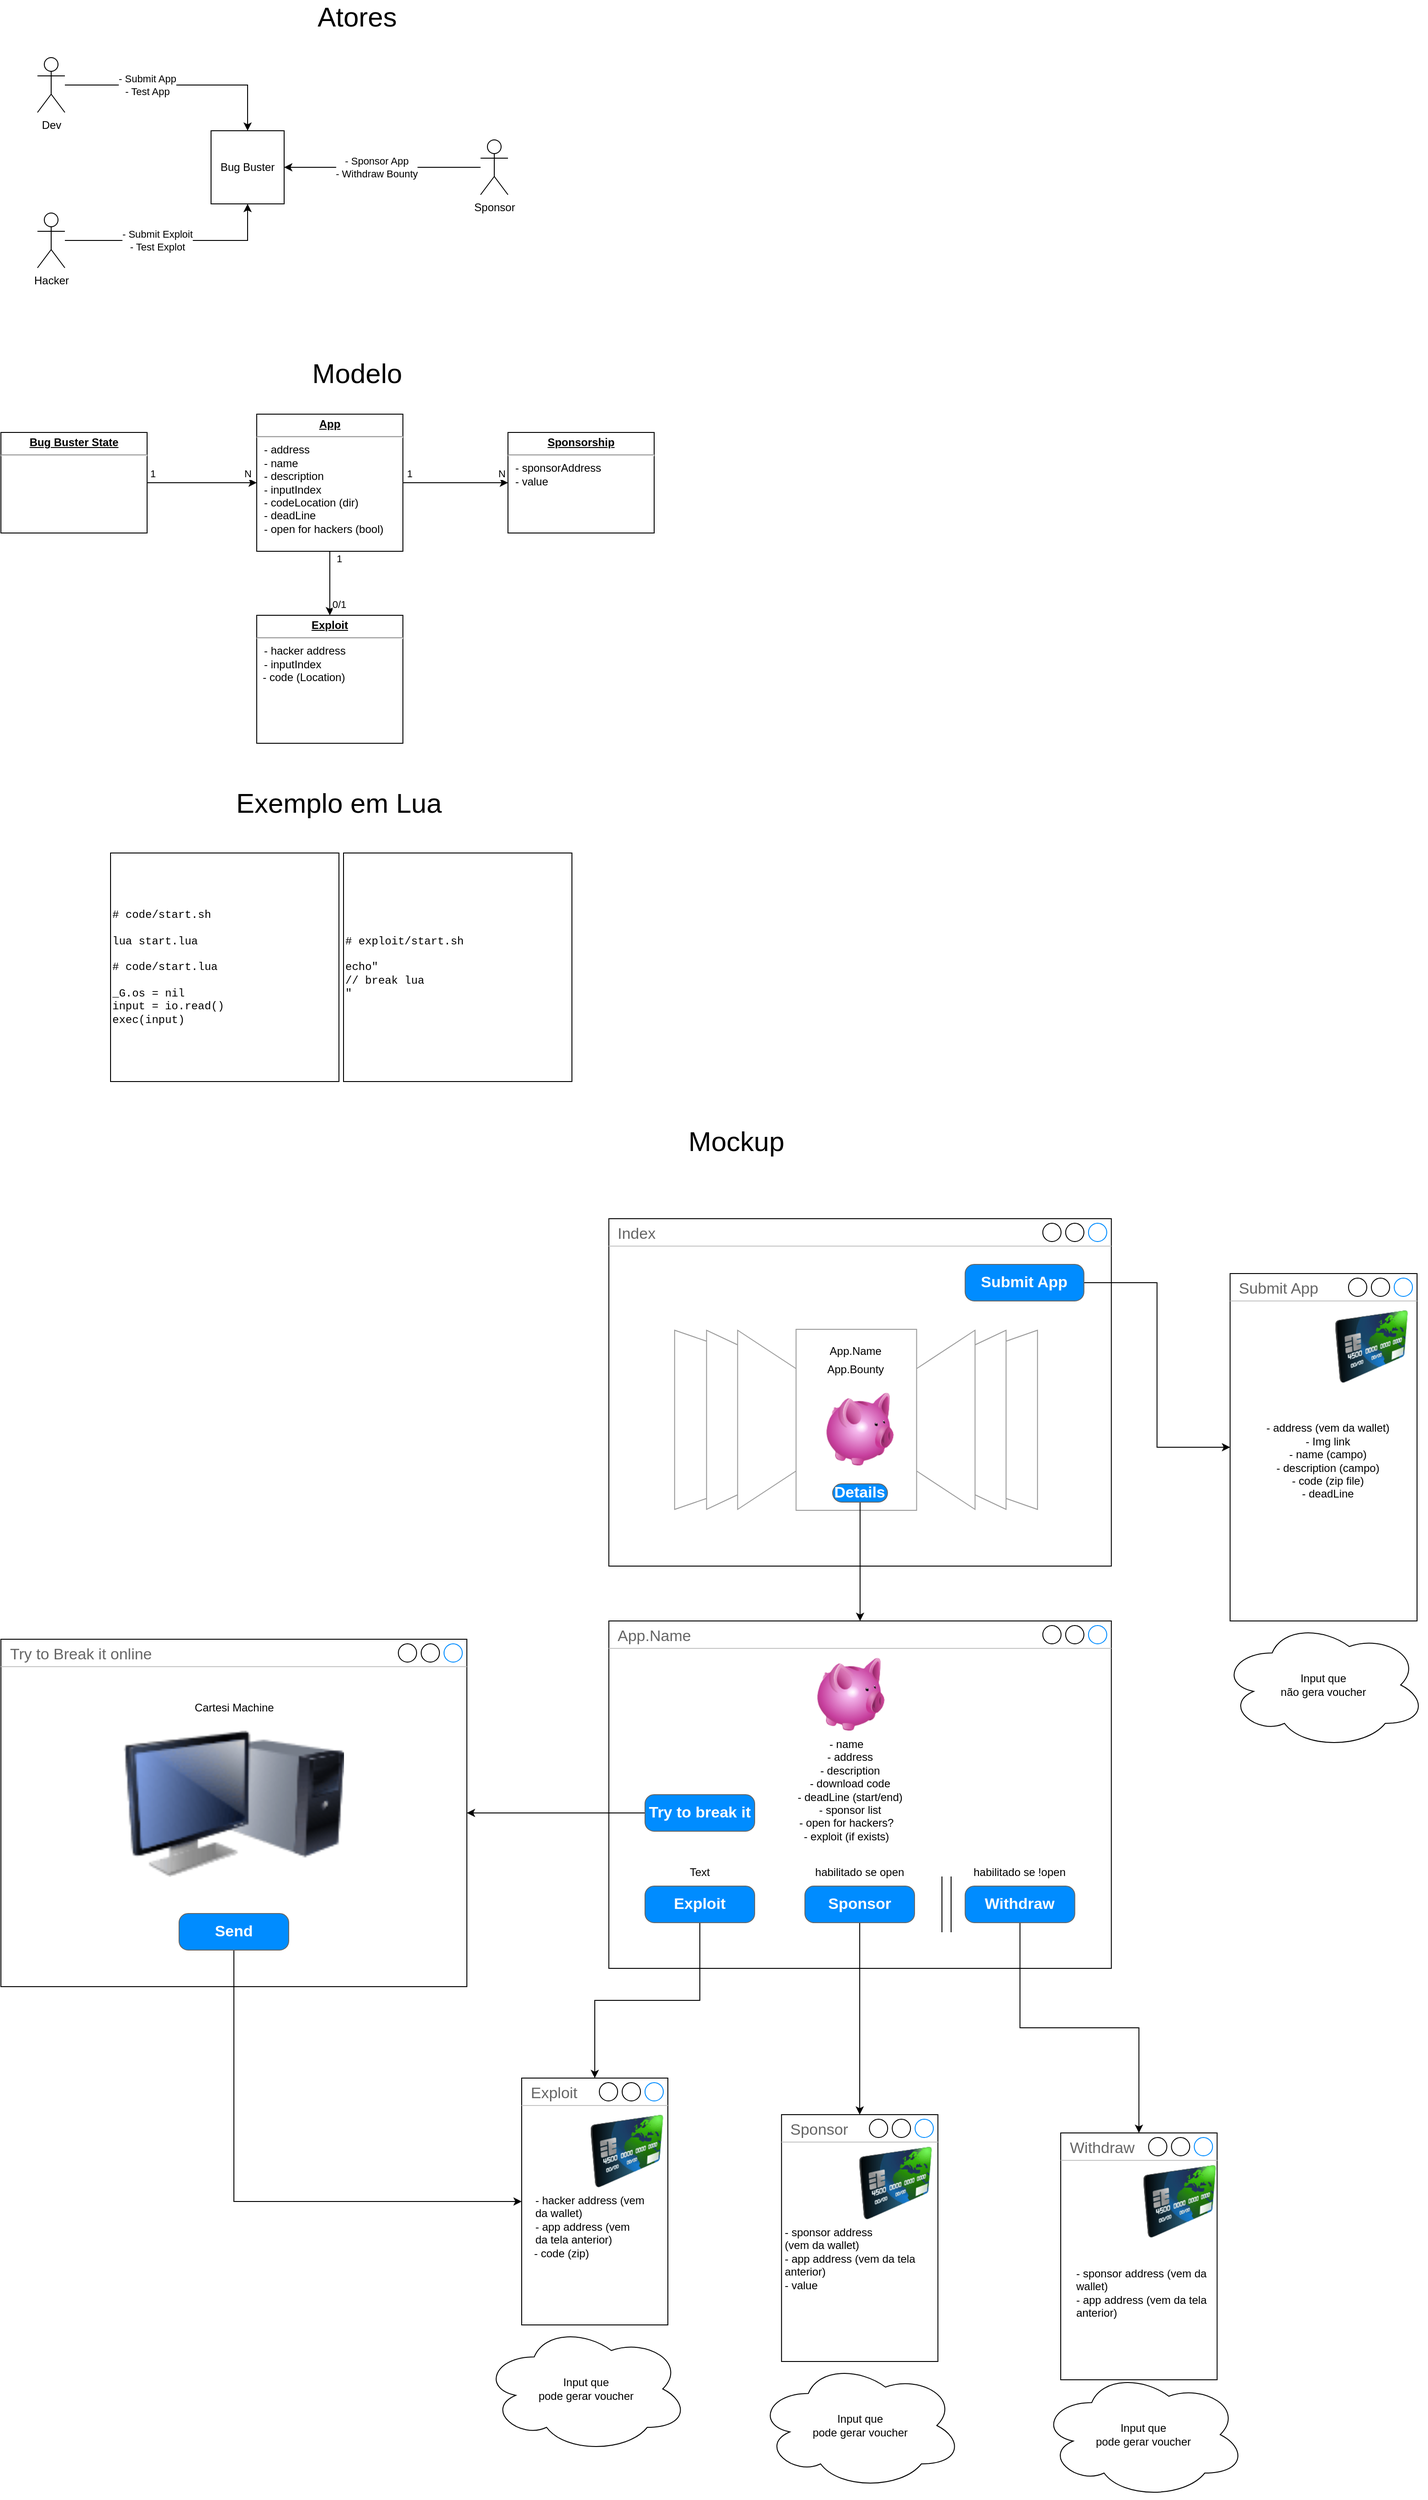 <mxfile version="21.7.5" type="github">
  <diagram name="Page-1" id="zVYzukVy8XgZcWH6YYEZ">
    <mxGraphModel dx="2030" dy="1643" grid="1" gridSize="10" guides="1" tooltips="1" connect="1" arrows="1" fold="1" page="1" pageScale="1" pageWidth="850" pageHeight="1100" math="0" shadow="0">
      <root>
        <mxCell id="0" />
        <mxCell id="1" parent="0" />
        <mxCell id="6vjLHSTCWr16vqxmGMeG-8" style="edgeStyle=orthogonalEdgeStyle;rounded=0;orthogonalLoop=1;jettySize=auto;html=1;" parent="1" source="6vjLHSTCWr16vqxmGMeG-1" target="6vjLHSTCWr16vqxmGMeG-7" edge="1">
          <mxGeometry relative="1" as="geometry" />
        </mxCell>
        <mxCell id="6vjLHSTCWr16vqxmGMeG-9" value="- Submit App&lt;br&gt;- Test App" style="edgeLabel;html=1;align=center;verticalAlign=middle;resizable=0;points=[];" parent="6vjLHSTCWr16vqxmGMeG-8" vertex="1" connectable="0">
          <mxGeometry x="-0.304" y="2" relative="1" as="geometry">
            <mxPoint x="3" y="2" as="offset" />
          </mxGeometry>
        </mxCell>
        <mxCell id="6vjLHSTCWr16vqxmGMeG-1" value="Dev" style="shape=umlActor;verticalLabelPosition=bottom;verticalAlign=top;html=1;outlineConnect=0;" parent="1" vertex="1">
          <mxGeometry x="80" y="110" width="30" height="60" as="geometry" />
        </mxCell>
        <mxCell id="6vjLHSTCWr16vqxmGMeG-16" style="edgeStyle=orthogonalEdgeStyle;rounded=0;orthogonalLoop=1;jettySize=auto;html=1;" parent="1" source="6vjLHSTCWr16vqxmGMeG-2" target="6vjLHSTCWr16vqxmGMeG-7" edge="1">
          <mxGeometry relative="1" as="geometry">
            <Array as="points">
              <mxPoint x="310" y="310" />
            </Array>
          </mxGeometry>
        </mxCell>
        <mxCell id="6vjLHSTCWr16vqxmGMeG-25" value="- Submit Exploit&lt;br&gt;- Test Explot" style="edgeLabel;html=1;align=center;verticalAlign=middle;resizable=0;points=[];" parent="6vjLHSTCWr16vqxmGMeG-16" vertex="1" connectable="0">
          <mxGeometry x="0.169" y="-2" relative="1" as="geometry">
            <mxPoint x="-40" y="-2" as="offset" />
          </mxGeometry>
        </mxCell>
        <mxCell id="6vjLHSTCWr16vqxmGMeG-2" value="Hacker" style="shape=umlActor;verticalLabelPosition=bottom;verticalAlign=top;html=1;outlineConnect=0;" parent="1" vertex="1">
          <mxGeometry x="80" y="280" width="30" height="60" as="geometry" />
        </mxCell>
        <mxCell id="6vjLHSTCWr16vqxmGMeG-7" value="Bug Buster" style="whiteSpace=wrap;html=1;aspect=fixed;" parent="1" vertex="1">
          <mxGeometry x="270" y="190" width="80" height="80" as="geometry" />
        </mxCell>
        <mxCell id="6vjLHSTCWr16vqxmGMeG-32" value="&lt;div&gt;# code/start.sh&lt;/div&gt;&lt;div&gt;&lt;br&gt;&lt;/div&gt;&lt;div&gt;lua start.lua&lt;/div&gt;&lt;div&gt;&lt;br&gt;&lt;/div&gt;&lt;div&gt;# code/start.lua&lt;/div&gt;&lt;div&gt;&lt;br&gt;&lt;/div&gt;&lt;div&gt;_G.os = nil&lt;/div&gt;&lt;div&gt;input = io.read()&lt;/div&gt;&lt;div&gt;exec(input)&lt;br&gt;&lt;/div&gt;" style="whiteSpace=wrap;html=1;aspect=fixed;align=left;fontFamily=Courier New;" parent="1" vertex="1">
          <mxGeometry x="160" y="980" width="250" height="250" as="geometry" />
        </mxCell>
        <mxCell id="6vjLHSTCWr16vqxmGMeG-33" value="# exploit/start.sh&lt;br&gt;&lt;div&gt;&lt;br&gt;&lt;/div&gt;&lt;div&gt;echo&quot;&lt;/div&gt;&lt;div&gt;// break lua&lt;br&gt;&lt;/div&gt;&lt;div&gt;&quot;&lt;br&gt;&lt;/div&gt;" style="whiteSpace=wrap;html=1;aspect=fixed;align=left;fontFamily=Courier New;" parent="1" vertex="1">
          <mxGeometry x="415" y="980" width="250" height="250" as="geometry" />
        </mxCell>
        <mxCell id="6vjLHSTCWr16vqxmGMeG-45" value="" style="edgeStyle=orthogonalEdgeStyle;rounded=0;orthogonalLoop=1;jettySize=auto;html=1;" parent="1" source="6vjLHSTCWr16vqxmGMeG-43" target="6vjLHSTCWr16vqxmGMeG-7" edge="1">
          <mxGeometry relative="1" as="geometry" />
        </mxCell>
        <mxCell id="6vjLHSTCWr16vqxmGMeG-48" value="- Sponsor App&lt;br&gt;- Withdraw Bounty&lt;br&gt; " style="edgeLabel;html=1;align=center;verticalAlign=middle;resizable=0;points=[];" parent="6vjLHSTCWr16vqxmGMeG-45" vertex="1" connectable="0">
          <mxGeometry x="0.136" y="2" relative="1" as="geometry">
            <mxPoint x="8" y="-2" as="offset" />
          </mxGeometry>
        </mxCell>
        <mxCell id="6vjLHSTCWr16vqxmGMeG-43" value="Sponsor" style="shape=umlActor;verticalLabelPosition=bottom;verticalAlign=top;html=1;outlineConnect=0;" parent="1" vertex="1">
          <mxGeometry x="565" y="200" width="30" height="60" as="geometry" />
        </mxCell>
        <mxCell id="6vjLHSTCWr16vqxmGMeG-68" style="edgeStyle=orthogonalEdgeStyle;rounded=0;orthogonalLoop=1;jettySize=auto;html=1;" parent="1" source="6vjLHSTCWr16vqxmGMeG-66" target="6vjLHSTCWr16vqxmGMeG-67" edge="1">
          <mxGeometry relative="1" as="geometry" />
        </mxCell>
        <mxCell id="6vjLHSTCWr16vqxmGMeG-69" value="1" style="edgeLabel;html=1;align=center;verticalAlign=middle;resizable=0;points=[];" parent="6vjLHSTCWr16vqxmGMeG-68" vertex="1" connectable="0">
          <mxGeometry x="-0.743" y="3" relative="1" as="geometry">
            <mxPoint x="-8" y="-7" as="offset" />
          </mxGeometry>
        </mxCell>
        <mxCell id="6vjLHSTCWr16vqxmGMeG-70" value="N" style="edgeLabel;html=1;align=center;verticalAlign=middle;resizable=0;points=[];" parent="6vjLHSTCWr16vqxmGMeG-68" vertex="1" connectable="0">
          <mxGeometry x="0.556" y="-4" relative="1" as="geometry">
            <mxPoint x="18" y="-14" as="offset" />
          </mxGeometry>
        </mxCell>
        <mxCell id="hhckV3p7YOsD2mqn5yDh-28" style="edgeStyle=orthogonalEdgeStyle;rounded=0;orthogonalLoop=1;jettySize=auto;html=1;entryX=0.5;entryY=0;entryDx=0;entryDy=0;" edge="1" parent="1" source="6vjLHSTCWr16vqxmGMeG-66" target="hhckV3p7YOsD2mqn5yDh-27">
          <mxGeometry relative="1" as="geometry" />
        </mxCell>
        <mxCell id="hhckV3p7YOsD2mqn5yDh-29" value="0/1" style="edgeLabel;html=1;align=center;verticalAlign=middle;resizable=0;points=[];" vertex="1" connectable="0" parent="hhckV3p7YOsD2mqn5yDh-28">
          <mxGeometry x="-0.533" y="1" relative="1" as="geometry">
            <mxPoint x="9" y="41" as="offset" />
          </mxGeometry>
        </mxCell>
        <mxCell id="hhckV3p7YOsD2mqn5yDh-30" value="1" style="edgeLabel;html=1;align=center;verticalAlign=middle;resizable=0;points=[];" vertex="1" connectable="0" parent="hhckV3p7YOsD2mqn5yDh-28">
          <mxGeometry x="-0.696" y="-2" relative="1" as="geometry">
            <mxPoint x="12" y="-3" as="offset" />
          </mxGeometry>
        </mxCell>
        <mxCell id="6vjLHSTCWr16vqxmGMeG-66" value="&lt;p style=&quot;margin:0px;margin-top:4px;text-align:center;text-decoration:underline;&quot;&gt;&lt;b&gt;App&lt;/b&gt;&lt;/p&gt;&lt;hr&gt;&lt;p style=&quot;margin:0px;margin-left:8px;&quot;&gt;- address&lt;/p&gt;&lt;p style=&quot;margin:0px;margin-left:8px;&quot;&gt;- name&lt;/p&gt;&lt;p style=&quot;margin:0px;margin-left:8px;&quot;&gt;- description&lt;/p&gt;&lt;p style=&quot;margin:0px;margin-left:8px;&quot;&gt;- inputIndex&lt;br&gt;&lt;/p&gt;&lt;p style=&quot;margin:0px;margin-left:8px;&quot;&gt;- codeLocation (dir)&lt;br&gt;- deadLine&lt;/p&gt;&lt;p style=&quot;margin:0px;margin-left:8px;&quot;&gt;- open for hackers (bool)&lt;br&gt;&lt;/p&gt;" style="verticalAlign=top;align=left;overflow=fill;fontSize=12;fontFamily=Helvetica;html=1;whiteSpace=wrap;" parent="1" vertex="1">
          <mxGeometry x="320" y="500" width="160" height="150" as="geometry" />
        </mxCell>
        <mxCell id="6vjLHSTCWr16vqxmGMeG-67" value="&lt;p style=&quot;margin:0px;margin-top:4px;text-align:center;text-decoration:underline;&quot;&gt;&lt;b&gt;Sponsorship&lt;/b&gt;&lt;/p&gt;&lt;hr&gt;&lt;p style=&quot;margin:0px;margin-left:8px;&quot;&gt;- sponsorAddress&lt;br&gt;- value&lt;br&gt;&lt;/p&gt;" style="verticalAlign=top;align=left;overflow=fill;fontSize=12;fontFamily=Helvetica;html=1;whiteSpace=wrap;" parent="1" vertex="1">
          <mxGeometry x="595" y="520" width="160" height="110" as="geometry" />
        </mxCell>
        <mxCell id="6vjLHSTCWr16vqxmGMeG-72" style="edgeStyle=orthogonalEdgeStyle;rounded=0;orthogonalLoop=1;jettySize=auto;html=1;entryX=0;entryY=0.5;entryDx=0;entryDy=0;" parent="1" source="6vjLHSTCWr16vqxmGMeG-71" target="6vjLHSTCWr16vqxmGMeG-66" edge="1">
          <mxGeometry relative="1" as="geometry" />
        </mxCell>
        <mxCell id="6vjLHSTCWr16vqxmGMeG-73" value="1" style="edgeLabel;html=1;align=center;verticalAlign=middle;resizable=0;points=[];" parent="6vjLHSTCWr16vqxmGMeG-72" vertex="1" connectable="0">
          <mxGeometry x="-0.11" y="-2" relative="1" as="geometry">
            <mxPoint x="-48" y="-12" as="offset" />
          </mxGeometry>
        </mxCell>
        <mxCell id="6vjLHSTCWr16vqxmGMeG-74" value="N" style="edgeLabel;html=1;align=center;verticalAlign=middle;resizable=0;points=[];" parent="6vjLHSTCWr16vqxmGMeG-72" vertex="1" connectable="0">
          <mxGeometry x="0.367" relative="1" as="geometry">
            <mxPoint x="28" y="-10" as="offset" />
          </mxGeometry>
        </mxCell>
        <mxCell id="6vjLHSTCWr16vqxmGMeG-71" value="&lt;p style=&quot;margin:0px;margin-top:4px;text-align:center;text-decoration:underline;&quot;&gt;&lt;b&gt;Bug Buster State&lt;br&gt;&lt;/b&gt;&lt;/p&gt;&lt;hr&gt;&amp;nbsp;" style="verticalAlign=top;align=left;overflow=fill;fontSize=12;fontFamily=Helvetica;html=1;whiteSpace=wrap;" parent="1" vertex="1">
          <mxGeometry x="40" y="520" width="160" height="110" as="geometry" />
        </mxCell>
        <mxCell id="hhckV3p7YOsD2mqn5yDh-1" value="Atores" style="text;html=1;strokeColor=none;fillColor=none;align=center;verticalAlign=middle;whiteSpace=wrap;rounded=0;fontSize=30;" vertex="1" parent="1">
          <mxGeometry x="400" y="50" width="60" height="30" as="geometry" />
        </mxCell>
        <mxCell id="hhckV3p7YOsD2mqn5yDh-3" value="Modelo" style="text;html=1;strokeColor=none;fillColor=none;align=center;verticalAlign=middle;whiteSpace=wrap;rounded=0;fontSize=30;" vertex="1" parent="1">
          <mxGeometry x="400" y="440" width="60" height="30" as="geometry" />
        </mxCell>
        <mxCell id="hhckV3p7YOsD2mqn5yDh-5" value="Exemplo em Lua" style="text;html=1;strokeColor=none;fillColor=none;align=center;verticalAlign=middle;whiteSpace=wrap;rounded=0;fontSize=30;" vertex="1" parent="1">
          <mxGeometry x="270" y="910" width="280" height="30" as="geometry" />
        </mxCell>
        <mxCell id="hhckV3p7YOsD2mqn5yDh-6" value="Mockup" style="text;html=1;strokeColor=none;fillColor=none;align=center;verticalAlign=middle;whiteSpace=wrap;rounded=0;fontSize=30;" vertex="1" parent="1">
          <mxGeometry x="705" y="1280" width="280" height="30" as="geometry" />
        </mxCell>
        <mxCell id="hhckV3p7YOsD2mqn5yDh-10" value="Index" style="strokeWidth=1;shadow=0;dashed=0;align=center;html=1;shape=mxgraph.mockup.containers.window;align=left;verticalAlign=top;spacingLeft=8;strokeColor2=#008cff;strokeColor3=#c4c4c4;fontColor=#666666;mainText=;fontSize=17;labelBackgroundColor=none;whiteSpace=wrap;" vertex="1" parent="1">
          <mxGeometry x="705.39" y="1380" width="550" height="380" as="geometry" />
        </mxCell>
        <UserObject label="" link="DApp.Name" id="hhckV3p7YOsD2mqn5yDh-17">
          <mxCell style="verticalLabelPosition=bottom;shadow=0;dashed=0;align=center;html=1;verticalAlign=top;strokeWidth=1;shape=mxgraph.mockup.navigation.coverFlow;strokeColor=#999999;" vertex="1" parent="1">
            <mxGeometry x="775.39" y="1500" width="400" height="200" as="geometry" />
          </mxCell>
        </UserObject>
        <mxCell id="hhckV3p7YOsD2mqn5yDh-18" value="" style="image;html=1;image=img/lib/clip_art/finance/Piggy_Bank_128x128.png" vertex="1" parent="1">
          <mxGeometry x="940.39" y="1570" width="80" height="80" as="geometry" />
        </mxCell>
        <mxCell id="hhckV3p7YOsD2mqn5yDh-19" value="App.Name" style="text;html=1;align=center;verticalAlign=middle;resizable=0;points=[];autosize=1;strokeColor=none;fillColor=none;" vertex="1" parent="1">
          <mxGeometry x="935.39" y="1510" width="80" height="30" as="geometry" />
        </mxCell>
        <mxCell id="hhckV3p7YOsD2mqn5yDh-20" value="App.Bounty" style="text;html=1;align=center;verticalAlign=middle;resizable=0;points=[];autosize=1;strokeColor=none;fillColor=none;" vertex="1" parent="1">
          <mxGeometry x="930.39" y="1530" width="90" height="30" as="geometry" />
        </mxCell>
        <mxCell id="hhckV3p7YOsD2mqn5yDh-21" value="App.Name" style="strokeWidth=1;shadow=0;dashed=0;align=center;html=1;shape=mxgraph.mockup.containers.window;align=left;verticalAlign=top;spacingLeft=8;strokeColor2=#008cff;strokeColor3=#c4c4c4;fontColor=#666666;mainText=;fontSize=17;labelBackgroundColor=none;whiteSpace=wrap;" vertex="1" parent="1">
          <mxGeometry x="705.39" y="1820" width="550" height="380" as="geometry" />
        </mxCell>
        <mxCell id="hhckV3p7YOsD2mqn5yDh-23" value="" style="image;html=1;image=img/lib/clip_art/finance/Piggy_Bank_128x128.png" vertex="1" parent="1">
          <mxGeometry x="930.39" y="1860" width="80" height="80" as="geometry" />
        </mxCell>
        <mxCell id="hhckV3p7YOsD2mqn5yDh-26" value="- name&lt;br&gt;&lt;p style=&quot;margin:0px;margin-left:8px;&quot;&gt;- address&lt;/p&gt;&lt;p style=&quot;margin:0px;margin-left:8px;&quot;&gt;- description&lt;br&gt;&lt;/p&gt;&lt;p style=&quot;margin:0px;margin-left:8px;&quot;&gt;- download code&lt;br&gt;- deadLine (start/end)&lt;/p&gt;&lt;p style=&quot;margin:0px;margin-left:8px;&quot;&gt;- sponsor list&lt;/p&gt;&lt;div&gt;- open for hackers?&lt;/div&gt;&lt;div&gt;- exploit (if exists)&lt;br&gt;&lt;/div&gt;" style="text;html=1;align=center;verticalAlign=middle;resizable=0;points=[];autosize=1;strokeColor=none;fillColor=none;" vertex="1" parent="1">
          <mxGeometry x="890.39" y="1940" width="150" height="130" as="geometry" />
        </mxCell>
        <mxCell id="hhckV3p7YOsD2mqn5yDh-27" value="&lt;p style=&quot;margin:0px;margin-top:4px;text-align:center;text-decoration:underline;&quot;&gt;&lt;b&gt;Exploit&lt;/b&gt;&lt;/p&gt;&lt;hr&gt;&lt;p style=&quot;margin:0px;margin-left:8px;&quot;&gt;- hacker address&lt;/p&gt;&lt;p style=&quot;margin:0px;margin-left:8px;&quot;&gt;- inputIndex&lt;br&gt;&lt;/p&gt;&amp;nbsp; - code (Location)" style="verticalAlign=top;align=left;overflow=fill;fontSize=12;fontFamily=Helvetica;html=1;whiteSpace=wrap;" vertex="1" parent="1">
          <mxGeometry x="320" y="720" width="160" height="140" as="geometry" />
        </mxCell>
        <mxCell id="hhckV3p7YOsD2mqn5yDh-35" style="edgeStyle=orthogonalEdgeStyle;rounded=0;orthogonalLoop=1;jettySize=auto;html=1;" edge="1" parent="1" source="hhckV3p7YOsD2mqn5yDh-31" target="hhckV3p7YOsD2mqn5yDh-21">
          <mxGeometry relative="1" as="geometry" />
        </mxCell>
        <mxCell id="hhckV3p7YOsD2mqn5yDh-31" value="Details" style="strokeWidth=1;shadow=0;dashed=0;align=center;html=1;shape=mxgraph.mockup.buttons.button;strokeColor=#666666;fontColor=#ffffff;mainText=;buttonStyle=round;fontSize=17;fontStyle=1;fillColor=#008cff;whiteSpace=wrap;" vertex="1" parent="1">
          <mxGeometry x="950.39" y="1670" width="60" height="20" as="geometry" />
        </mxCell>
        <mxCell id="hhckV3p7YOsD2mqn5yDh-39" style="edgeStyle=orthogonalEdgeStyle;rounded=0;orthogonalLoop=1;jettySize=auto;html=1;" edge="1" parent="1" source="hhckV3p7YOsD2mqn5yDh-32" target="hhckV3p7YOsD2mqn5yDh-34">
          <mxGeometry relative="1" as="geometry" />
        </mxCell>
        <mxCell id="hhckV3p7YOsD2mqn5yDh-32" value="Exploit" style="strokeWidth=1;shadow=0;dashed=0;align=center;html=1;shape=mxgraph.mockup.buttons.button;strokeColor=#666666;fontColor=#ffffff;mainText=;buttonStyle=round;fontSize=17;fontStyle=1;fillColor=#008cff;whiteSpace=wrap;" vertex="1" parent="1">
          <mxGeometry x="745" y="2110" width="120" height="40" as="geometry" />
        </mxCell>
        <mxCell id="hhckV3p7YOsD2mqn5yDh-41" style="edgeStyle=orthogonalEdgeStyle;rounded=0;orthogonalLoop=1;jettySize=auto;html=1;" edge="1" parent="1" source="hhckV3p7YOsD2mqn5yDh-45" target="hhckV3p7YOsD2mqn5yDh-47">
          <mxGeometry relative="1" as="geometry" />
        </mxCell>
        <mxCell id="hhckV3p7YOsD2mqn5yDh-49" style="edgeStyle=orthogonalEdgeStyle;rounded=0;orthogonalLoop=1;jettySize=auto;html=1;" edge="1" parent="1" source="hhckV3p7YOsD2mqn5yDh-33" target="hhckV3p7YOsD2mqn5yDh-40">
          <mxGeometry relative="1" as="geometry">
            <mxPoint x="980.381" y="2160" as="sourcePoint" />
          </mxGeometry>
        </mxCell>
        <mxCell id="hhckV3p7YOsD2mqn5yDh-33" value="Sponsor" style="strokeWidth=1;shadow=0;dashed=0;align=center;html=1;shape=mxgraph.mockup.buttons.button;strokeColor=#666666;fontColor=#ffffff;mainText=;buttonStyle=round;fontSize=17;fontStyle=1;fillColor=#008cff;whiteSpace=wrap;" vertex="1" parent="1">
          <mxGeometry x="920" y="2110" width="120" height="40" as="geometry" />
        </mxCell>
        <mxCell id="hhckV3p7YOsD2mqn5yDh-34" value="Exploit" style="strokeWidth=1;shadow=0;dashed=0;align=center;html=1;shape=mxgraph.mockup.containers.window;align=left;verticalAlign=top;spacingLeft=8;strokeColor2=#008cff;strokeColor3=#c4c4c4;fontColor=#666666;mainText=;fontSize=17;labelBackgroundColor=none;whiteSpace=wrap;" vertex="1" parent="1">
          <mxGeometry x="610" y="2320" width="160" height="270" as="geometry" />
        </mxCell>
        <mxCell id="hhckV3p7YOsD2mqn5yDh-38" style="edgeStyle=orthogonalEdgeStyle;rounded=0;orthogonalLoop=1;jettySize=auto;html=1;" edge="1" parent="1" source="hhckV3p7YOsD2mqn5yDh-36" target="hhckV3p7YOsD2mqn5yDh-37">
          <mxGeometry relative="1" as="geometry" />
        </mxCell>
        <mxCell id="hhckV3p7YOsD2mqn5yDh-36" value="Submit App" style="strokeWidth=1;shadow=0;dashed=0;align=center;html=1;shape=mxgraph.mockup.buttons.button;strokeColor=#666666;fontColor=#ffffff;mainText=;buttonStyle=round;fontSize=17;fontStyle=1;fillColor=#008cff;whiteSpace=wrap;" vertex="1" parent="1">
          <mxGeometry x="1095.39" y="1430" width="130" height="40" as="geometry" />
        </mxCell>
        <mxCell id="hhckV3p7YOsD2mqn5yDh-37" value="Submit App" style="strokeWidth=1;shadow=0;dashed=0;align=center;html=1;shape=mxgraph.mockup.containers.window;align=left;verticalAlign=top;spacingLeft=8;strokeColor2=#008cff;strokeColor3=#c4c4c4;fontColor=#666666;mainText=;fontSize=17;labelBackgroundColor=none;whiteSpace=wrap;" vertex="1" parent="1">
          <mxGeometry x="1385.39" y="1440" width="204.61" height="380" as="geometry" />
        </mxCell>
        <mxCell id="hhckV3p7YOsD2mqn5yDh-40" value="Sponsor" style="strokeWidth=1;shadow=0;dashed=0;align=center;html=1;shape=mxgraph.mockup.containers.window;align=left;verticalAlign=top;spacingLeft=8;strokeColor2=#008cff;strokeColor3=#c4c4c4;fontColor=#666666;mainText=;fontSize=17;labelBackgroundColor=none;whiteSpace=wrap;" vertex="1" parent="1">
          <mxGeometry x="894.41" y="2360" width="171.18" height="270" as="geometry" />
        </mxCell>
        <mxCell id="hhckV3p7YOsD2mqn5yDh-42" value="&lt;p style=&quot;margin:0px;margin-left:8px;&quot;&gt;- address (vem da wallet)&lt;br&gt;- Img link&lt;br&gt;&lt;/p&gt;&lt;p style=&quot;margin:0px;margin-left:8px;&quot;&gt;- name (campo)&lt;br&gt;&lt;/p&gt;&lt;p style=&quot;margin:0px;margin-left:8px;&quot;&gt;- description (campo)&lt;br&gt;&lt;/p&gt;&lt;p style=&quot;margin:0px;margin-left:8px;&quot;&gt;- code (zip file)&lt;br&gt;- deadLine&lt;/p&gt;" style="text;html=1;align=center;verticalAlign=middle;resizable=0;points=[];autosize=1;strokeColor=none;fillColor=none;" vertex="1" parent="1">
          <mxGeometry x="1402.69" y="1595" width="170" height="100" as="geometry" />
        </mxCell>
        <mxCell id="hhckV3p7YOsD2mqn5yDh-43" value="" style="image;html=1;image=img/lib/clip_art/finance/Credit_Card_128x128.png" vertex="1" parent="1">
          <mxGeometry x="1500" y="1480" width="80" height="80" as="geometry" />
        </mxCell>
        <mxCell id="hhckV3p7YOsD2mqn5yDh-45" value="Withdraw" style="strokeWidth=1;shadow=0;dashed=0;align=center;html=1;shape=mxgraph.mockup.buttons.button;strokeColor=#666666;fontColor=#ffffff;mainText=;buttonStyle=round;fontSize=17;fontStyle=1;fillColor=#008cff;whiteSpace=wrap;" vertex="1" parent="1">
          <mxGeometry x="1095.39" y="2110" width="120" height="40" as="geometry" />
        </mxCell>
        <mxCell id="hhckV3p7YOsD2mqn5yDh-47" value="Withdraw" style="strokeWidth=1;shadow=0;dashed=0;align=center;html=1;shape=mxgraph.mockup.containers.window;align=left;verticalAlign=top;spacingLeft=8;strokeColor2=#008cff;strokeColor3=#c4c4c4;fontColor=#666666;mainText=;fontSize=17;labelBackgroundColor=none;whiteSpace=wrap;" vertex="1" parent="1">
          <mxGeometry x="1200" y="2380" width="171.18" height="270" as="geometry" />
        </mxCell>
        <mxCell id="hhckV3p7YOsD2mqn5yDh-44" value="" style="image;html=1;image=img/lib/clip_art/finance/Credit_Card_128x128.png" vertex="1" parent="1">
          <mxGeometry x="1290" y="2415" width="80" height="80" as="geometry" />
        </mxCell>
        <mxCell id="hhckV3p7YOsD2mqn5yDh-48" value="" style="image;html=1;image=img/lib/clip_art/finance/Credit_Card_128x128.png" vertex="1" parent="1">
          <mxGeometry x="979.02" y="2395" width="80" height="80" as="geometry" />
        </mxCell>
        <mxCell id="hhckV3p7YOsD2mqn5yDh-50" value="- sponsor address (vem da wallet)&lt;br&gt;- app address (vem da tela anterior)" style="text;whiteSpace=wrap;html=1;" vertex="1" parent="1">
          <mxGeometry x="1215.39" y="2520" width="170" height="40" as="geometry" />
        </mxCell>
        <mxCell id="hhckV3p7YOsD2mqn5yDh-53" value="" style="shape=partialRectangle;whiteSpace=wrap;html=1;top=0;bottom=0;fillColor=none;" vertex="1" parent="1">
          <mxGeometry x="1070" y="2100" width="10" height="60" as="geometry" />
        </mxCell>
        <mxCell id="hhckV3p7YOsD2mqn5yDh-54" value="&lt;div&gt;- sponsor address&lt;br&gt;(vem da wallet)&lt;/div&gt;&lt;div&gt;- app address (vem da tela anterior)&lt;br&gt;&lt;/div&gt;&lt;div&gt;- value&lt;/div&gt;" style="text;whiteSpace=wrap;html=1;" vertex="1" parent="1">
          <mxGeometry x="895.59" y="2475" width="170" height="40" as="geometry" />
        </mxCell>
        <mxCell id="hhckV3p7YOsD2mqn5yDh-55" value="" style="image;html=1;image=img/lib/clip_art/finance/Credit_Card_128x128.png" vertex="1" parent="1">
          <mxGeometry x="685" y="2360" width="80" height="80" as="geometry" />
        </mxCell>
        <mxCell id="hhckV3p7YOsD2mqn5yDh-56" value="&lt;p style=&quot;margin:0px;margin-left:8px;&quot;&gt;- hacker address (vem da wallet)&lt;br&gt;- app address (vem da tela anterior)&lt;/p&gt;&amp;nbsp; - code (zip)" style="text;whiteSpace=wrap;html=1;" vertex="1" parent="1">
          <mxGeometry x="615" y="2440" width="130" height="70" as="geometry" />
        </mxCell>
        <mxCell id="hhckV3p7YOsD2mqn5yDh-57" value="Input que &lt;br&gt;pode gerar voucher" style="ellipse;shape=cloud;whiteSpace=wrap;html=1;" vertex="1" parent="1">
          <mxGeometry x="567.5" y="2590" width="225" height="140" as="geometry" />
        </mxCell>
        <mxCell id="hhckV3p7YOsD2mqn5yDh-58" value="Input que &lt;br&gt;pode gerar voucher" style="ellipse;shape=cloud;whiteSpace=wrap;html=1;" vertex="1" parent="1">
          <mxGeometry x="1177.69" y="2640" width="225" height="140" as="geometry" />
        </mxCell>
        <mxCell id="hhckV3p7YOsD2mqn5yDh-59" value="Input que &lt;br&gt;não gera voucher" style="ellipse;shape=cloud;whiteSpace=wrap;html=1;" vertex="1" parent="1">
          <mxGeometry x="1375.19" y="1820" width="225" height="140" as="geometry" />
        </mxCell>
        <mxCell id="hhckV3p7YOsD2mqn5yDh-60" value="Input que &lt;br&gt;pode gerar voucher" style="ellipse;shape=cloud;whiteSpace=wrap;html=1;" vertex="1" parent="1">
          <mxGeometry x="867.5" y="2630" width="225" height="140" as="geometry" />
        </mxCell>
        <mxCell id="hhckV3p7YOsD2mqn5yDh-62" value="habilitado se !open" style="text;html=1;strokeColor=none;fillColor=none;align=center;verticalAlign=middle;whiteSpace=wrap;rounded=0;" vertex="1" parent="1">
          <mxGeometry x="1085.39" y="2080" width="140" height="30" as="geometry" />
        </mxCell>
        <mxCell id="hhckV3p7YOsD2mqn5yDh-64" value="habilitado se open" style="text;html=1;strokeColor=none;fillColor=none;align=center;verticalAlign=middle;whiteSpace=wrap;rounded=0;" vertex="1" parent="1">
          <mxGeometry x="910" y="2080" width="140" height="30" as="geometry" />
        </mxCell>
        <mxCell id="hhckV3p7YOsD2mqn5yDh-66" style="edgeStyle=orthogonalEdgeStyle;rounded=0;orthogonalLoop=1;jettySize=auto;html=1;" edge="1" parent="1" source="hhckV3p7YOsD2mqn5yDh-65">
          <mxGeometry relative="1" as="geometry">
            <mxPoint x="550" y="2030" as="targetPoint" />
          </mxGeometry>
        </mxCell>
        <mxCell id="hhckV3p7YOsD2mqn5yDh-65" value="Try to break it" style="strokeWidth=1;shadow=0;dashed=0;align=center;html=1;shape=mxgraph.mockup.buttons.button;strokeColor=#666666;fontColor=#ffffff;mainText=;buttonStyle=round;fontSize=17;fontStyle=1;fillColor=#008cff;whiteSpace=wrap;" vertex="1" parent="1">
          <mxGeometry x="745" y="2010" width="120" height="40" as="geometry" />
        </mxCell>
        <mxCell id="hhckV3p7YOsD2mqn5yDh-67" value="Try to Break it online" style="strokeWidth=1;shadow=0;dashed=0;align=center;html=1;shape=mxgraph.mockup.containers.window;align=left;verticalAlign=top;spacingLeft=8;strokeColor2=#008cff;strokeColor3=#c4c4c4;fontColor=#666666;mainText=;fontSize=17;labelBackgroundColor=none;whiteSpace=wrap;" vertex="1" parent="1">
          <mxGeometry x="40" y="1840" width="510" height="380" as="geometry" />
        </mxCell>
        <mxCell id="hhckV3p7YOsD2mqn5yDh-68" style="edgeStyle=orthogonalEdgeStyle;rounded=0;orthogonalLoop=1;jettySize=auto;html=1;" edge="1" parent="1" source="hhckV3p7YOsD2mqn5yDh-69" target="hhckV3p7YOsD2mqn5yDh-34">
          <mxGeometry relative="1" as="geometry">
            <Array as="points">
              <mxPoint x="295" y="2455" />
            </Array>
          </mxGeometry>
        </mxCell>
        <mxCell id="hhckV3p7YOsD2mqn5yDh-69" value="Send" style="strokeWidth=1;shadow=0;dashed=0;align=center;html=1;shape=mxgraph.mockup.buttons.button;strokeColor=#666666;fontColor=#ffffff;mainText=;buttonStyle=round;fontSize=17;fontStyle=1;fillColor=#008cff;whiteSpace=wrap;" vertex="1" parent="1">
          <mxGeometry x="235" y="2140" width="120" height="40" as="geometry" />
        </mxCell>
        <mxCell id="hhckV3p7YOsD2mqn5yDh-70" value="" style="image;html=1;image=img/lib/clip_art/computers/Monitor_Tower_128x128.png" vertex="1" parent="1">
          <mxGeometry x="160" y="1940" width="270" height="160" as="geometry" />
        </mxCell>
        <mxCell id="hhckV3p7YOsD2mqn5yDh-71" value="Text" style="text;html=1;strokeColor=none;fillColor=none;align=center;verticalAlign=middle;whiteSpace=wrap;rounded=0;" vertex="1" parent="1">
          <mxGeometry x="775" y="2080" width="60" height="30" as="geometry" />
        </mxCell>
        <mxCell id="hhckV3p7YOsD2mqn5yDh-72" value="Cartesi Machine" style="text;html=1;align=center;verticalAlign=middle;resizable=0;points=[];autosize=1;strokeColor=none;fillColor=none;" vertex="1" parent="1">
          <mxGeometry x="240" y="1900" width="110" height="30" as="geometry" />
        </mxCell>
      </root>
    </mxGraphModel>
  </diagram>
</mxfile>

